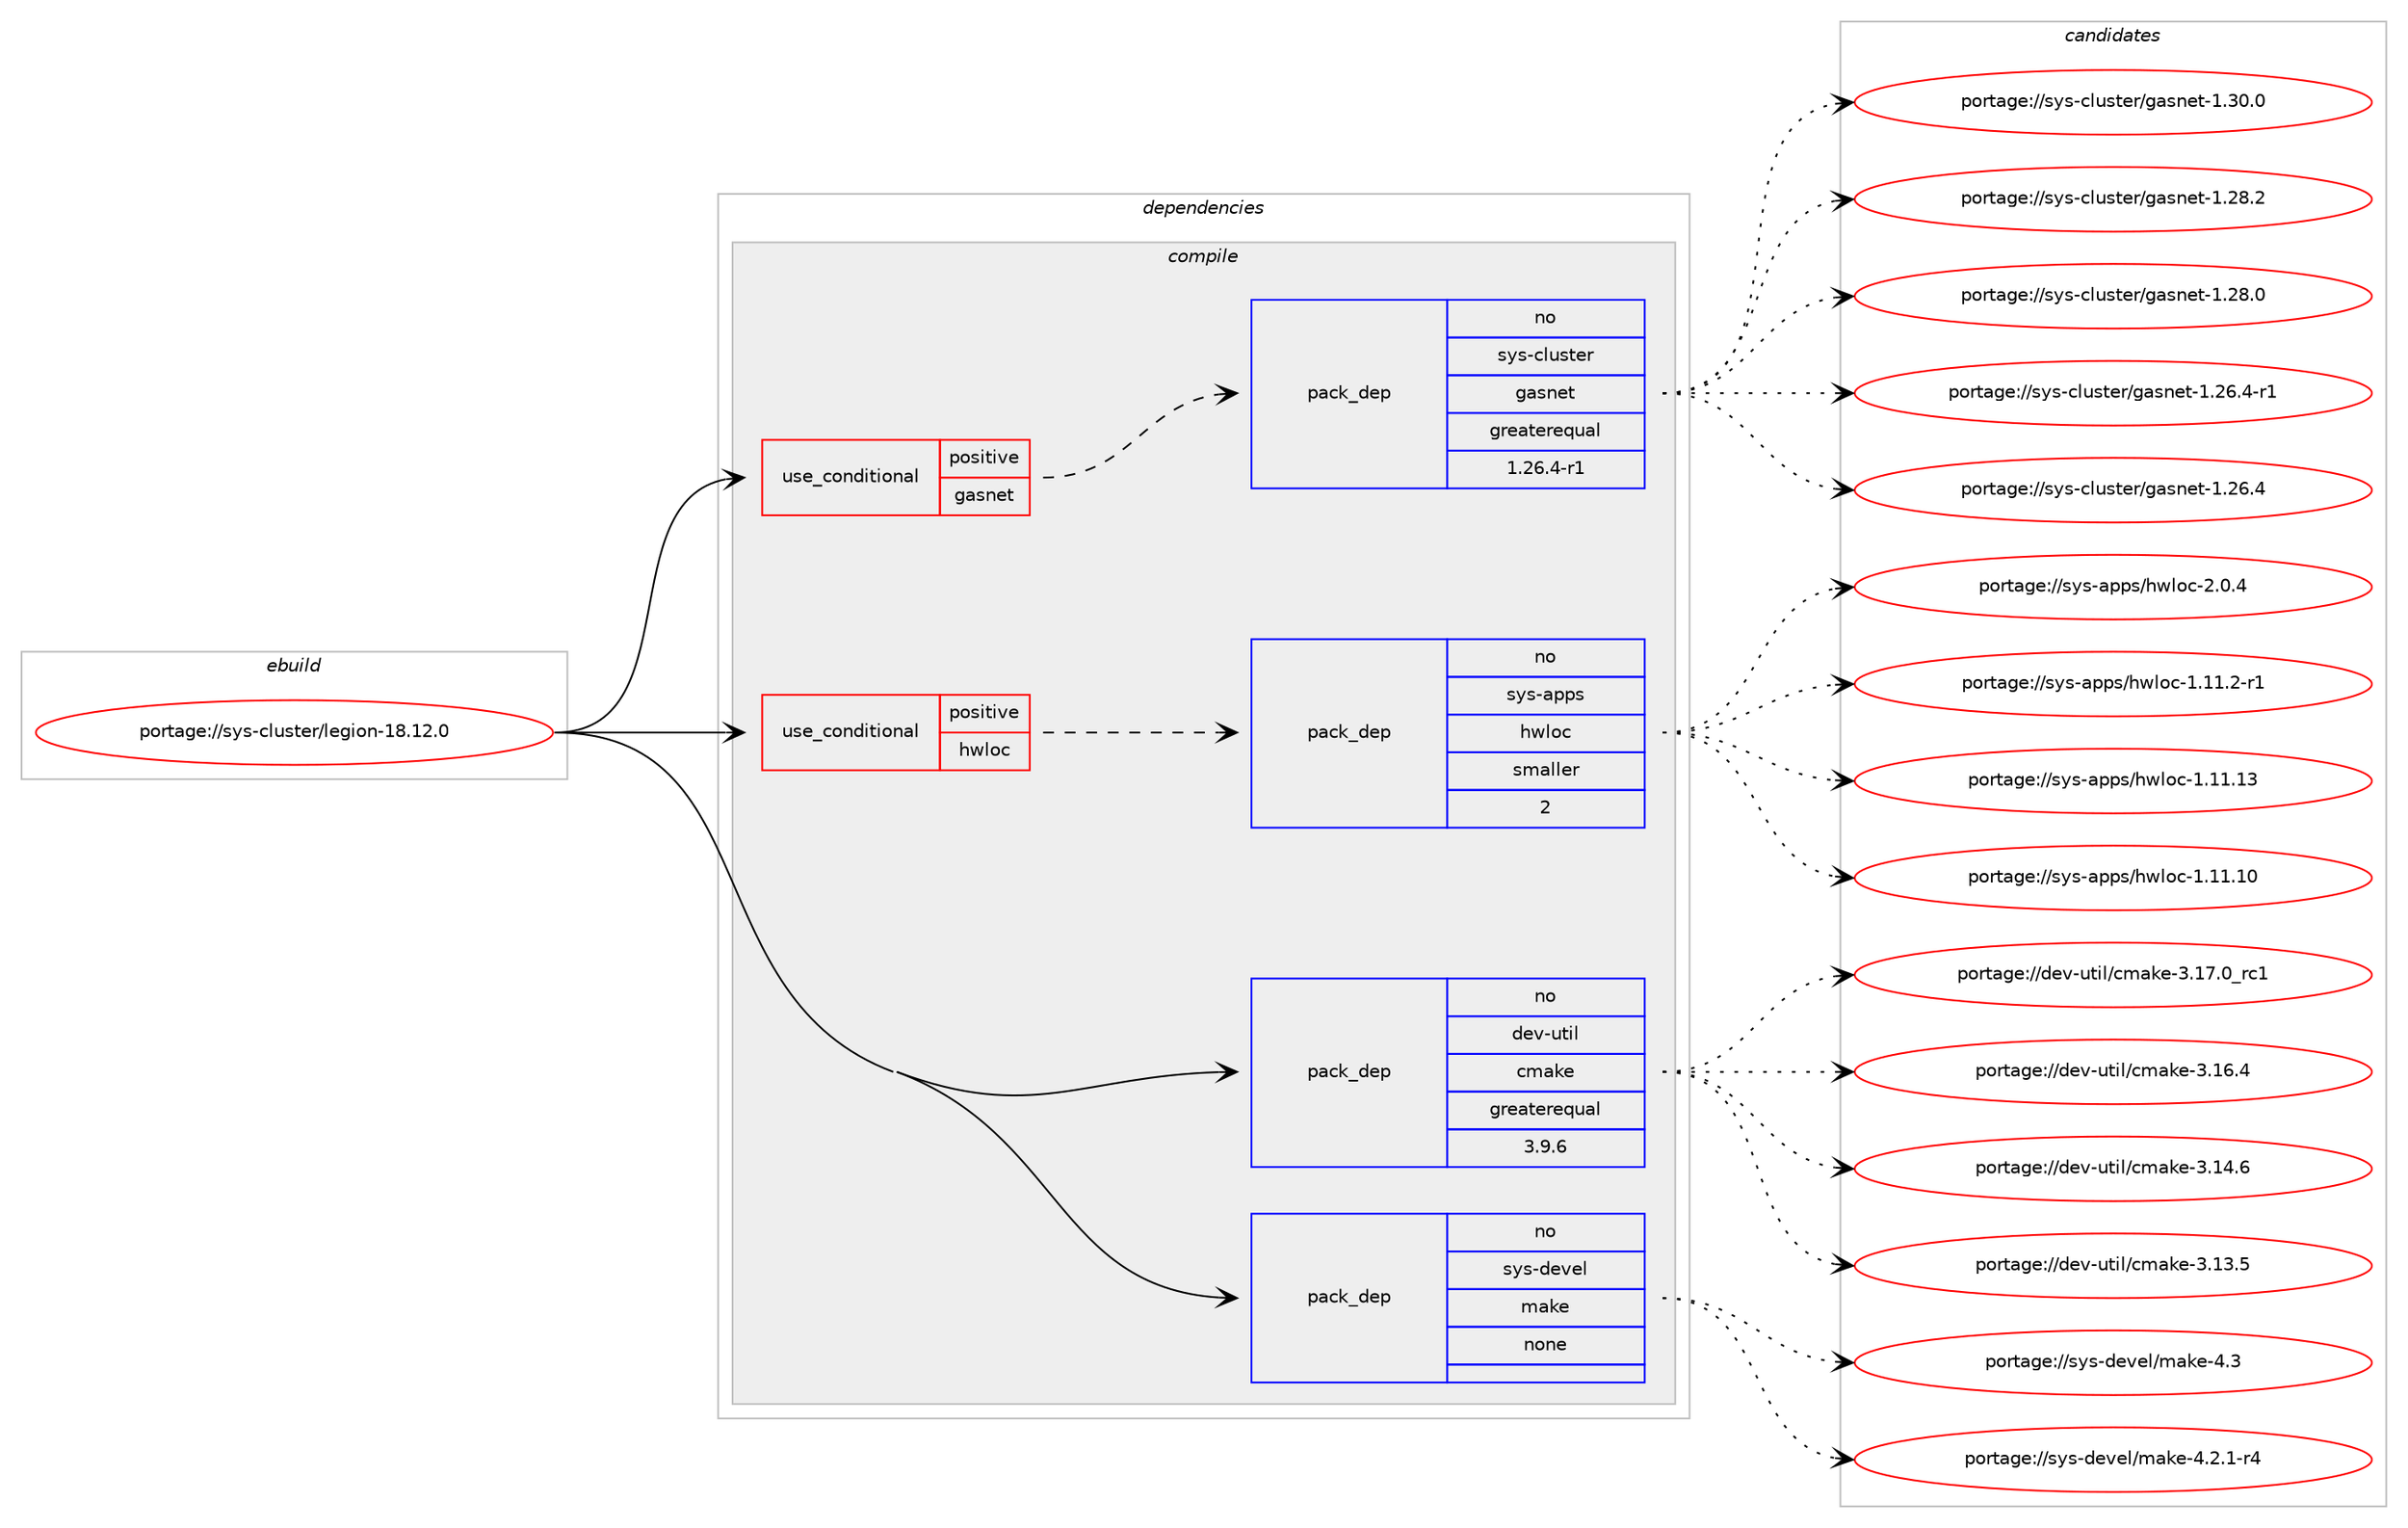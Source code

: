 digraph prolog {

# *************
# Graph options
# *************

newrank=true;
concentrate=true;
compound=true;
graph [rankdir=LR,fontname=Helvetica,fontsize=10,ranksep=1.5];#, ranksep=2.5, nodesep=0.2];
edge  [arrowhead=vee];
node  [fontname=Helvetica,fontsize=10];

# **********
# The ebuild
# **********

subgraph cluster_leftcol {
color=gray;
rank=same;
label=<<i>ebuild</i>>;
id [label="portage://sys-cluster/legion-18.12.0", color=red, width=4, href="../sys-cluster/legion-18.12.0.svg"];
}

# ****************
# The dependencies
# ****************

subgraph cluster_midcol {
color=gray;
label=<<i>dependencies</i>>;
subgraph cluster_compile {
fillcolor="#eeeeee";
style=filled;
label=<<i>compile</i>>;
subgraph cond8057 {
dependency39695 [label=<<TABLE BORDER="0" CELLBORDER="1" CELLSPACING="0" CELLPADDING="4"><TR><TD ROWSPAN="3" CELLPADDING="10">use_conditional</TD></TR><TR><TD>positive</TD></TR><TR><TD>gasnet</TD></TR></TABLE>>, shape=none, color=red];
subgraph pack30694 {
dependency39696 [label=<<TABLE BORDER="0" CELLBORDER="1" CELLSPACING="0" CELLPADDING="4" WIDTH="220"><TR><TD ROWSPAN="6" CELLPADDING="30">pack_dep</TD></TR><TR><TD WIDTH="110">no</TD></TR><TR><TD>sys-cluster</TD></TR><TR><TD>gasnet</TD></TR><TR><TD>greaterequal</TD></TR><TR><TD>1.26.4-r1</TD></TR></TABLE>>, shape=none, color=blue];
}
dependency39695:e -> dependency39696:w [weight=20,style="dashed",arrowhead="vee"];
}
id:e -> dependency39695:w [weight=20,style="solid",arrowhead="vee"];
subgraph cond8058 {
dependency39697 [label=<<TABLE BORDER="0" CELLBORDER="1" CELLSPACING="0" CELLPADDING="4"><TR><TD ROWSPAN="3" CELLPADDING="10">use_conditional</TD></TR><TR><TD>positive</TD></TR><TR><TD>hwloc</TD></TR></TABLE>>, shape=none, color=red];
subgraph pack30695 {
dependency39698 [label=<<TABLE BORDER="0" CELLBORDER="1" CELLSPACING="0" CELLPADDING="4" WIDTH="220"><TR><TD ROWSPAN="6" CELLPADDING="30">pack_dep</TD></TR><TR><TD WIDTH="110">no</TD></TR><TR><TD>sys-apps</TD></TR><TR><TD>hwloc</TD></TR><TR><TD>smaller</TD></TR><TR><TD>2</TD></TR></TABLE>>, shape=none, color=blue];
}
dependency39697:e -> dependency39698:w [weight=20,style="dashed",arrowhead="vee"];
}
id:e -> dependency39697:w [weight=20,style="solid",arrowhead="vee"];
subgraph pack30696 {
dependency39699 [label=<<TABLE BORDER="0" CELLBORDER="1" CELLSPACING="0" CELLPADDING="4" WIDTH="220"><TR><TD ROWSPAN="6" CELLPADDING="30">pack_dep</TD></TR><TR><TD WIDTH="110">no</TD></TR><TR><TD>dev-util</TD></TR><TR><TD>cmake</TD></TR><TR><TD>greaterequal</TD></TR><TR><TD>3.9.6</TD></TR></TABLE>>, shape=none, color=blue];
}
id:e -> dependency39699:w [weight=20,style="solid",arrowhead="vee"];
subgraph pack30697 {
dependency39700 [label=<<TABLE BORDER="0" CELLBORDER="1" CELLSPACING="0" CELLPADDING="4" WIDTH="220"><TR><TD ROWSPAN="6" CELLPADDING="30">pack_dep</TD></TR><TR><TD WIDTH="110">no</TD></TR><TR><TD>sys-devel</TD></TR><TR><TD>make</TD></TR><TR><TD>none</TD></TR><TR><TD></TD></TR></TABLE>>, shape=none, color=blue];
}
id:e -> dependency39700:w [weight=20,style="solid",arrowhead="vee"];
}
subgraph cluster_compileandrun {
fillcolor="#eeeeee";
style=filled;
label=<<i>compile and run</i>>;
}
subgraph cluster_run {
fillcolor="#eeeeee";
style=filled;
label=<<i>run</i>>;
}
}

# **************
# The candidates
# **************

subgraph cluster_choices {
rank=same;
color=gray;
label=<<i>candidates</i>>;

subgraph choice30694 {
color=black;
nodesep=1;
choice1151211154599108117115116101114471039711511010111645494651484648 [label="portage://sys-cluster/gasnet-1.30.0", color=red, width=4,href="../sys-cluster/gasnet-1.30.0.svg"];
choice1151211154599108117115116101114471039711511010111645494650564650 [label="portage://sys-cluster/gasnet-1.28.2", color=red, width=4,href="../sys-cluster/gasnet-1.28.2.svg"];
choice1151211154599108117115116101114471039711511010111645494650564648 [label="portage://sys-cluster/gasnet-1.28.0", color=red, width=4,href="../sys-cluster/gasnet-1.28.0.svg"];
choice11512111545991081171151161011144710397115110101116454946505446524511449 [label="portage://sys-cluster/gasnet-1.26.4-r1", color=red, width=4,href="../sys-cluster/gasnet-1.26.4-r1.svg"];
choice1151211154599108117115116101114471039711511010111645494650544652 [label="portage://sys-cluster/gasnet-1.26.4", color=red, width=4,href="../sys-cluster/gasnet-1.26.4.svg"];
dependency39696:e -> choice1151211154599108117115116101114471039711511010111645494651484648:w [style=dotted,weight="100"];
dependency39696:e -> choice1151211154599108117115116101114471039711511010111645494650564650:w [style=dotted,weight="100"];
dependency39696:e -> choice1151211154599108117115116101114471039711511010111645494650564648:w [style=dotted,weight="100"];
dependency39696:e -> choice11512111545991081171151161011144710397115110101116454946505446524511449:w [style=dotted,weight="100"];
dependency39696:e -> choice1151211154599108117115116101114471039711511010111645494650544652:w [style=dotted,weight="100"];
}
subgraph choice30695 {
color=black;
nodesep=1;
choice11512111545971121121154710411910811199455046484652 [label="portage://sys-apps/hwloc-2.0.4", color=red, width=4,href="../sys-apps/hwloc-2.0.4.svg"];
choice11512111545971121121154710411910811199454946494946504511449 [label="portage://sys-apps/hwloc-1.11.2-r1", color=red, width=4,href="../sys-apps/hwloc-1.11.2-r1.svg"];
choice115121115459711211211547104119108111994549464949464951 [label="portage://sys-apps/hwloc-1.11.13", color=red, width=4,href="../sys-apps/hwloc-1.11.13.svg"];
choice115121115459711211211547104119108111994549464949464948 [label="portage://sys-apps/hwloc-1.11.10", color=red, width=4,href="../sys-apps/hwloc-1.11.10.svg"];
dependency39698:e -> choice11512111545971121121154710411910811199455046484652:w [style=dotted,weight="100"];
dependency39698:e -> choice11512111545971121121154710411910811199454946494946504511449:w [style=dotted,weight="100"];
dependency39698:e -> choice115121115459711211211547104119108111994549464949464951:w [style=dotted,weight="100"];
dependency39698:e -> choice115121115459711211211547104119108111994549464949464948:w [style=dotted,weight="100"];
}
subgraph choice30696 {
color=black;
nodesep=1;
choice1001011184511711610510847991099710710145514649554648951149949 [label="portage://dev-util/cmake-3.17.0_rc1", color=red, width=4,href="../dev-util/cmake-3.17.0_rc1.svg"];
choice1001011184511711610510847991099710710145514649544652 [label="portage://dev-util/cmake-3.16.4", color=red, width=4,href="../dev-util/cmake-3.16.4.svg"];
choice1001011184511711610510847991099710710145514649524654 [label="portage://dev-util/cmake-3.14.6", color=red, width=4,href="../dev-util/cmake-3.14.6.svg"];
choice1001011184511711610510847991099710710145514649514653 [label="portage://dev-util/cmake-3.13.5", color=red, width=4,href="../dev-util/cmake-3.13.5.svg"];
dependency39699:e -> choice1001011184511711610510847991099710710145514649554648951149949:w [style=dotted,weight="100"];
dependency39699:e -> choice1001011184511711610510847991099710710145514649544652:w [style=dotted,weight="100"];
dependency39699:e -> choice1001011184511711610510847991099710710145514649524654:w [style=dotted,weight="100"];
dependency39699:e -> choice1001011184511711610510847991099710710145514649514653:w [style=dotted,weight="100"];
}
subgraph choice30697 {
color=black;
nodesep=1;
choice11512111545100101118101108471099710710145524651 [label="portage://sys-devel/make-4.3", color=red, width=4,href="../sys-devel/make-4.3.svg"];
choice1151211154510010111810110847109971071014552465046494511452 [label="portage://sys-devel/make-4.2.1-r4", color=red, width=4,href="../sys-devel/make-4.2.1-r4.svg"];
dependency39700:e -> choice11512111545100101118101108471099710710145524651:w [style=dotted,weight="100"];
dependency39700:e -> choice1151211154510010111810110847109971071014552465046494511452:w [style=dotted,weight="100"];
}
}

}
